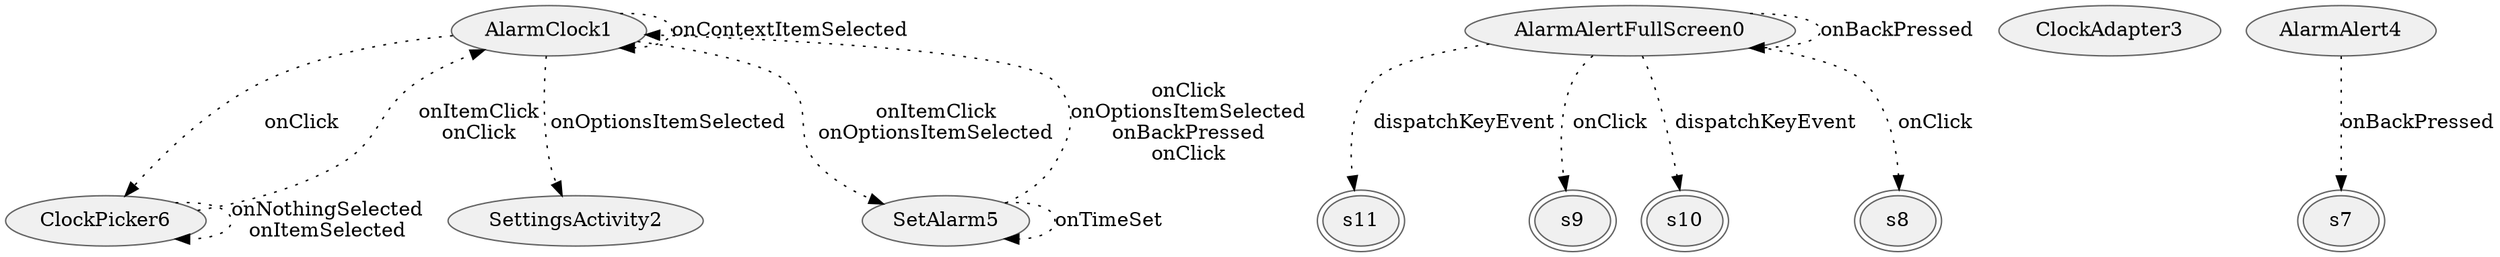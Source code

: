 digraph {
fontname="Helvetica";
node[style="filled,solid", colorscheme=greys3, fillcolor=1, color=3];
AlarmClock1;
ClockPicker6;
s11[peripheries=2];
s9[peripheries=2];
ClockAdapter3;
SettingsActivity2;
s10[peripheries=2];
SetAlarm5;
s8[peripheries=2];
AlarmAlert4;
AlarmAlertFullScreen0;
s7[peripheries=2];
AlarmClock1 -> AlarmClock1[label="onContextItemSelected",style=dotted];
AlarmClock1 -> ClockPicker6[label="onClick",style=dotted];
AlarmClock1 -> SettingsActivity2[label="onOptionsItemSelected",style=dotted];
AlarmClock1 -> SetAlarm5[label="onItemClick
onOptionsItemSelected",style=dotted];
ClockPicker6 -> AlarmClock1[label="onItemClick
onClick",style=dotted];
ClockPicker6 -> ClockPicker6[label="onNothingSelected
onItemSelected",style=dotted];
SetAlarm5 -> AlarmClock1[label="onClick
onOptionsItemSelected
onBackPressed
onClick",style=dotted];
SetAlarm5 -> SetAlarm5[label="onTimeSet",style=dotted];
AlarmAlert4 -> s7[label="onBackPressed",style=dotted];
AlarmAlertFullScreen0 -> s11[label="dispatchKeyEvent",style=dotted];
AlarmAlertFullScreen0 -> s9[label="onClick",style=dotted];
AlarmAlertFullScreen0 -> s10[label="dispatchKeyEvent",style=dotted];
AlarmAlertFullScreen0 -> s8[label="onClick",style=dotted];
AlarmAlertFullScreen0 -> AlarmAlertFullScreen0[label="onBackPressed",style=dotted];
}
